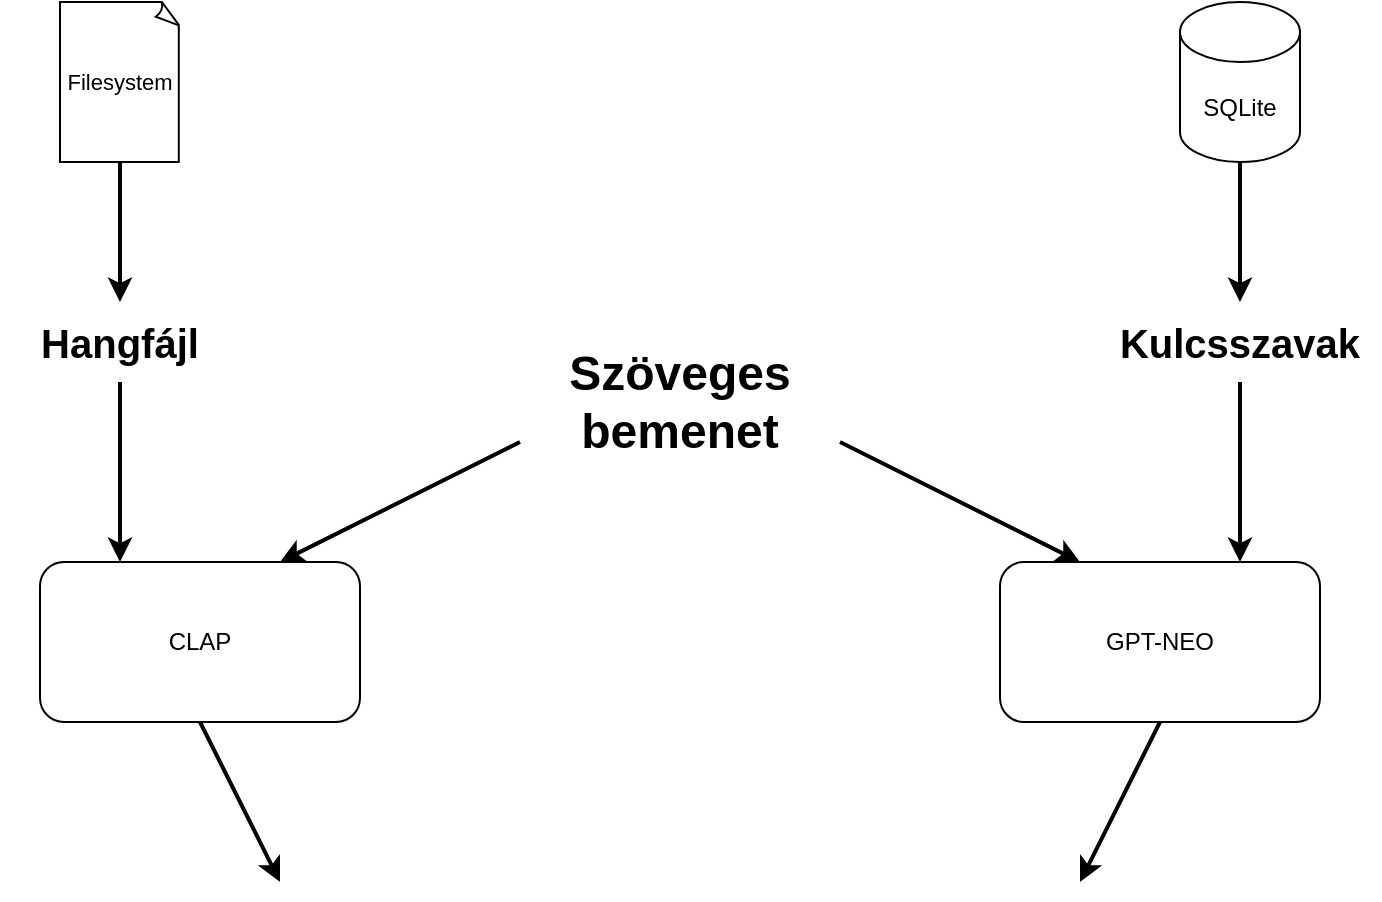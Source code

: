 <mxfile version="21.2.9" type="github">
  <diagram name="1 oldal" id="m_Q6FtN7QGBhFrRbREy_">
    <mxGraphModel dx="1393" dy="758" grid="1" gridSize="10" guides="1" tooltips="1" connect="1" arrows="1" fold="1" page="1" pageScale="1" pageWidth="800" pageHeight="800" math="0" shadow="0">
      <root>
        <mxCell id="0" />
        <mxCell id="1" parent="0" />
        <mxCell id="EuPFSqaytr0HjKNmGkmI-1" value="&lt;font style=&quot;font-size: 24px;&quot;&gt;&lt;b&gt;Szöveges bemenet&lt;/b&gt;&lt;/font&gt;" style="text;html=1;strokeColor=none;fillColor=none;align=center;verticalAlign=middle;whiteSpace=wrap;rounded=0;strokeWidth=4;" vertex="1" parent="1">
          <mxGeometry x="320" y="240" width="160" height="80" as="geometry" />
        </mxCell>
        <mxCell id="EuPFSqaytr0HjKNmGkmI-2" value="CLAP" style="rounded=1;whiteSpace=wrap;html=1;" vertex="1" parent="1">
          <mxGeometry x="80" y="360" width="160" height="80" as="geometry" />
        </mxCell>
        <mxCell id="EuPFSqaytr0HjKNmGkmI-3" value="GPT-NEO" style="rounded=1;whiteSpace=wrap;html=1;" vertex="1" parent="1">
          <mxGeometry x="560" y="360" width="160" height="80" as="geometry" />
        </mxCell>
        <mxCell id="EuPFSqaytr0HjKNmGkmI-4" value="" style="endArrow=classic;html=1;rounded=0;entryX=0.75;entryY=0;entryDx=0;entryDy=0;exitX=0;exitY=0.75;exitDx=0;exitDy=0;endFill=1;strokeWidth=2;" edge="1" parent="1" source="EuPFSqaytr0HjKNmGkmI-1" target="EuPFSqaytr0HjKNmGkmI-2">
          <mxGeometry width="50" height="50" relative="1" as="geometry">
            <mxPoint x="370" y="590" as="sourcePoint" />
            <mxPoint x="420" y="540" as="targetPoint" />
          </mxGeometry>
        </mxCell>
        <mxCell id="EuPFSqaytr0HjKNmGkmI-5" value="" style="endArrow=classic;html=1;rounded=0;entryX=0.25;entryY=0;entryDx=0;entryDy=0;exitX=1;exitY=0.75;exitDx=0;exitDy=0;endFill=1;strokeWidth=2;" edge="1" parent="1" source="EuPFSqaytr0HjKNmGkmI-1" target="EuPFSqaytr0HjKNmGkmI-3">
          <mxGeometry width="50" height="50" relative="1" as="geometry">
            <mxPoint x="330" y="310" as="sourcePoint" />
            <mxPoint x="170" y="370" as="targetPoint" />
          </mxGeometry>
        </mxCell>
        <mxCell id="EuPFSqaytr0HjKNmGkmI-7" value="&lt;font style=&quot;font-size: 24px;&quot;&gt;&lt;b style=&quot;font-size: 20px;&quot;&gt;Hangfájl&lt;/b&gt;&lt;/font&gt;" style="text;html=1;strokeColor=none;fillColor=none;align=center;verticalAlign=middle;whiteSpace=wrap;rounded=0;strokeWidth=4;" vertex="1" parent="1">
          <mxGeometry x="60" y="230" width="120" height="40" as="geometry" />
        </mxCell>
        <mxCell id="EuPFSqaytr0HjKNmGkmI-8" value="&lt;font style=&quot;font-size: 24px;&quot;&gt;&lt;b style=&quot;font-size: 20px;&quot;&gt;Kulcsszavak&lt;br&gt;&lt;/b&gt;&lt;/font&gt;" style="text;html=1;strokeColor=none;fillColor=none;align=center;verticalAlign=middle;whiteSpace=wrap;rounded=0;strokeWidth=4;" vertex="1" parent="1">
          <mxGeometry x="610" y="230" width="140" height="40" as="geometry" />
        </mxCell>
        <mxCell id="EuPFSqaytr0HjKNmGkmI-9" value="" style="endArrow=classic;html=1;rounded=0;entryX=0.25;entryY=0;entryDx=0;entryDy=0;exitX=0.5;exitY=1;exitDx=0;exitDy=0;endFill=1;strokeWidth=2;" edge="1" parent="1" source="EuPFSqaytr0HjKNmGkmI-7" target="EuPFSqaytr0HjKNmGkmI-2">
          <mxGeometry width="50" height="50" relative="1" as="geometry">
            <mxPoint x="330" y="310" as="sourcePoint" />
            <mxPoint x="170" y="370" as="targetPoint" />
          </mxGeometry>
        </mxCell>
        <mxCell id="EuPFSqaytr0HjKNmGkmI-10" value="" style="endArrow=classic;html=1;rounded=0;entryX=0.75;entryY=0;entryDx=0;entryDy=0;exitX=0.5;exitY=1;exitDx=0;exitDy=0;endFill=1;strokeWidth=2;" edge="1" parent="1" source="EuPFSqaytr0HjKNmGkmI-8" target="EuPFSqaytr0HjKNmGkmI-3">
          <mxGeometry width="50" height="50" relative="1" as="geometry">
            <mxPoint x="130" y="330" as="sourcePoint" />
            <mxPoint x="130" y="370" as="targetPoint" />
          </mxGeometry>
        </mxCell>
        <mxCell id="EuPFSqaytr0HjKNmGkmI-11" value="SQLite" style="shape=cylinder3;whiteSpace=wrap;html=1;boundedLbl=1;backgroundOutline=1;size=15;" vertex="1" parent="1">
          <mxGeometry x="650" y="80" width="60" height="80" as="geometry" />
        </mxCell>
        <mxCell id="EuPFSqaytr0HjKNmGkmI-12" value="&lt;font style=&quot;font-size: 11px;&quot;&gt;Filesystem&lt;/font&gt;" style="whiteSpace=wrap;html=1;shape=mxgraph.basic.document" vertex="1" parent="1">
          <mxGeometry x="90" y="80" width="60" height="80" as="geometry" />
        </mxCell>
        <mxCell id="EuPFSqaytr0HjKNmGkmI-13" value="" style="endArrow=classic;html=1;rounded=0;exitX=0.5;exitY=1;exitDx=0;exitDy=0;endFill=1;strokeWidth=2;exitPerimeter=0;entryX=0.5;entryY=0;entryDx=0;entryDy=0;" edge="1" parent="1" source="EuPFSqaytr0HjKNmGkmI-12" target="EuPFSqaytr0HjKNmGkmI-7">
          <mxGeometry width="50" height="50" relative="1" as="geometry">
            <mxPoint x="130" y="300" as="sourcePoint" />
            <mxPoint x="120" y="210" as="targetPoint" />
          </mxGeometry>
        </mxCell>
        <mxCell id="EuPFSqaytr0HjKNmGkmI-15" value="" style="endArrow=classic;html=1;rounded=0;exitX=0.5;exitY=1;exitDx=0;exitDy=0;endFill=1;strokeWidth=2;exitPerimeter=0;entryX=0.5;entryY=0;entryDx=0;entryDy=0;" edge="1" parent="1" source="EuPFSqaytr0HjKNmGkmI-11" target="EuPFSqaytr0HjKNmGkmI-8">
          <mxGeometry width="50" height="50" relative="1" as="geometry">
            <mxPoint x="130" y="170" as="sourcePoint" />
            <mxPoint x="130" y="220" as="targetPoint" />
          </mxGeometry>
        </mxCell>
        <mxCell id="EuPFSqaytr0HjKNmGkmI-16" value="" style="endArrow=classic;html=1;rounded=0;exitX=0.5;exitY=1;exitDx=0;exitDy=0;endFill=1;strokeWidth=2;" edge="1" parent="1" source="EuPFSqaytr0HjKNmGkmI-2">
          <mxGeometry width="50" height="50" relative="1" as="geometry">
            <mxPoint x="170" y="460" as="sourcePoint" />
            <mxPoint x="200" y="520" as="targetPoint" />
          </mxGeometry>
        </mxCell>
        <mxCell id="EuPFSqaytr0HjKNmGkmI-17" value="" style="endArrow=classic;html=1;rounded=0;exitX=0.5;exitY=1;exitDx=0;exitDy=0;endFill=1;strokeWidth=2;" edge="1" parent="1" source="EuPFSqaytr0HjKNmGkmI-3">
          <mxGeometry width="50" height="50" relative="1" as="geometry">
            <mxPoint x="170" y="450" as="sourcePoint" />
            <mxPoint x="600" y="520" as="targetPoint" />
          </mxGeometry>
        </mxCell>
      </root>
    </mxGraphModel>
  </diagram>
</mxfile>
